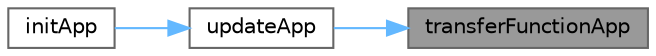 digraph "transferFunctionApp"
{
 // LATEX_PDF_SIZE
  bgcolor="transparent";
  edge [fontname=Helvetica,fontsize=10,labelfontname=Helvetica,labelfontsize=10];
  node [fontname=Helvetica,fontsize=10,shape=box,height=0.2,width=0.4];
  rankdir="RL";
  Node1 [label="transferFunctionApp",height=0.2,width=0.4,color="gray40", fillcolor="grey60", style="filled", fontcolor="black",tooltip="Converts raw APP data to a meaningful position value."];
  Node1 -> Node2 [dir="back",color="steelblue1",style="solid"];
  Node2 [label="updateApp",height=0.2,width=0.4,color="grey40", fillcolor="white", style="filled",URL="$App_8c.html#af9c13c4c47f46fc56e488d635c0a4a73",tooltip="Updates the APP data."];
  Node2 -> Node3 [dir="back",color="steelblue1",style="solid"];
  Node3 [label="initApp",height=0.2,width=0.4,color="grey40", fillcolor="white", style="filled",URL="$App_8c.html#a70256ff87716960d0b2a216d48fd94ce",tooltip="Initializes the APP with the given frequency and channel."];
}
